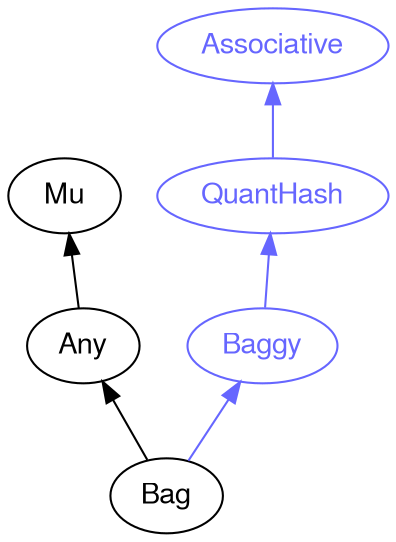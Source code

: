 digraph "perl6-type-graph" {
    rankdir=BT;
    splines=polyline;
    overlap=false; 
    graph [truecolor=true bgcolor="#FFFFFF"];
    // Types
    "Bag" [color="#000000", fontcolor="#000000", href="/type/Bag", fontname="FreeSans"];
    "Mu" [color="#000000", fontcolor="#000000", href="/type/Mu", fontname="FreeSans"];
    "Any" [color="#000000", fontcolor="#000000", href="/type/Any", fontname="FreeSans"];
    "Associative" [color="#6666FF", fontcolor="#6666FF", href="/type/Associative", fontname="FreeSans"];
    "QuantHash" [color="#6666FF", fontcolor="#6666FF", href="/type/QuantHash", fontname="FreeSans"];
    "Baggy" [color="#6666FF", fontcolor="#6666FF", href="/type/Baggy", fontname="FreeSans"];

    // Superclasses
    "Bag" -> "Any" [color="#000000"];
    "Any" -> "Mu" [color="#000000"];

    // Roles
    "Bag" -> "Baggy" [color="#6666FF"];
    "QuantHash" -> "Associative" [color="#6666FF"];
    "Baggy" -> "QuantHash" [color="#6666FF"];
}
